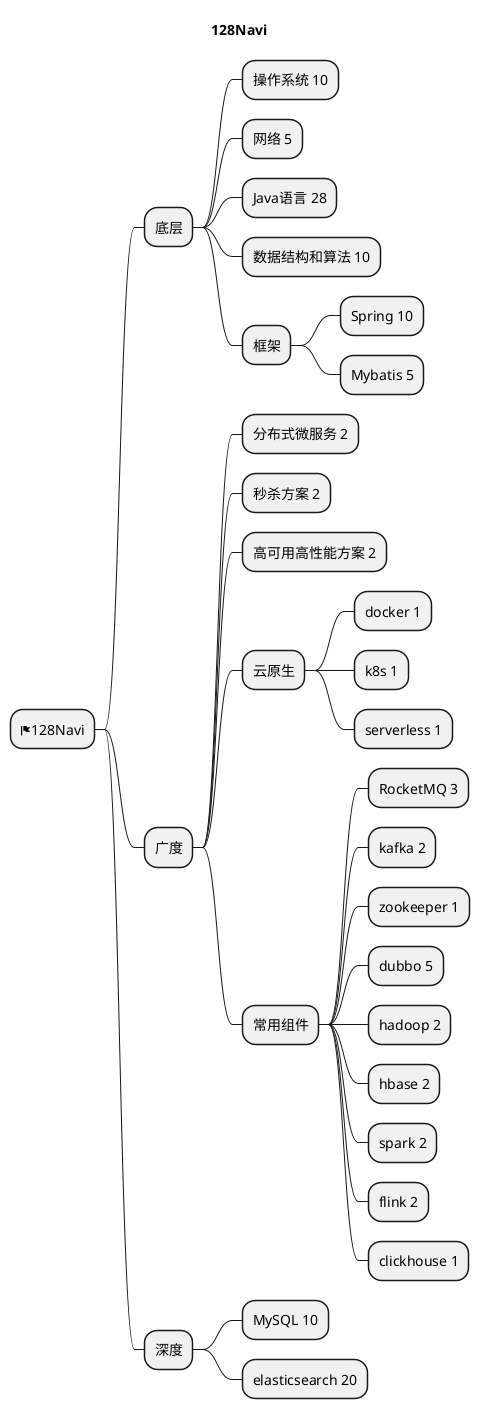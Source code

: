 @startmindmap
'https://plantuml.com/mindmap-diagram

title 128Navi

* <&flag>128Navi
** 底层
*** 操作系统 10
*** 网络 5
*** Java语言 28
*** 数据结构和算法 10
*** 框架
**** Spring 10
**** Mybatis 5
** 广度
*** 分布式微服务 2
*** 秒杀方案 2
*** 高可用高性能方案 2
*** 云原生
**** docker 1
**** k8s 1
**** serverless 1
*** 常用组件
**** RocketMQ 3
**** kafka 2
**** zookeeper 1
**** dubbo 5
**** hadoop 2
**** hbase 2
**** spark 2
**** flink 2
**** clickhouse 1
** 深度
*** MySQL 10
*** elasticsearch 20


@endmindmap
